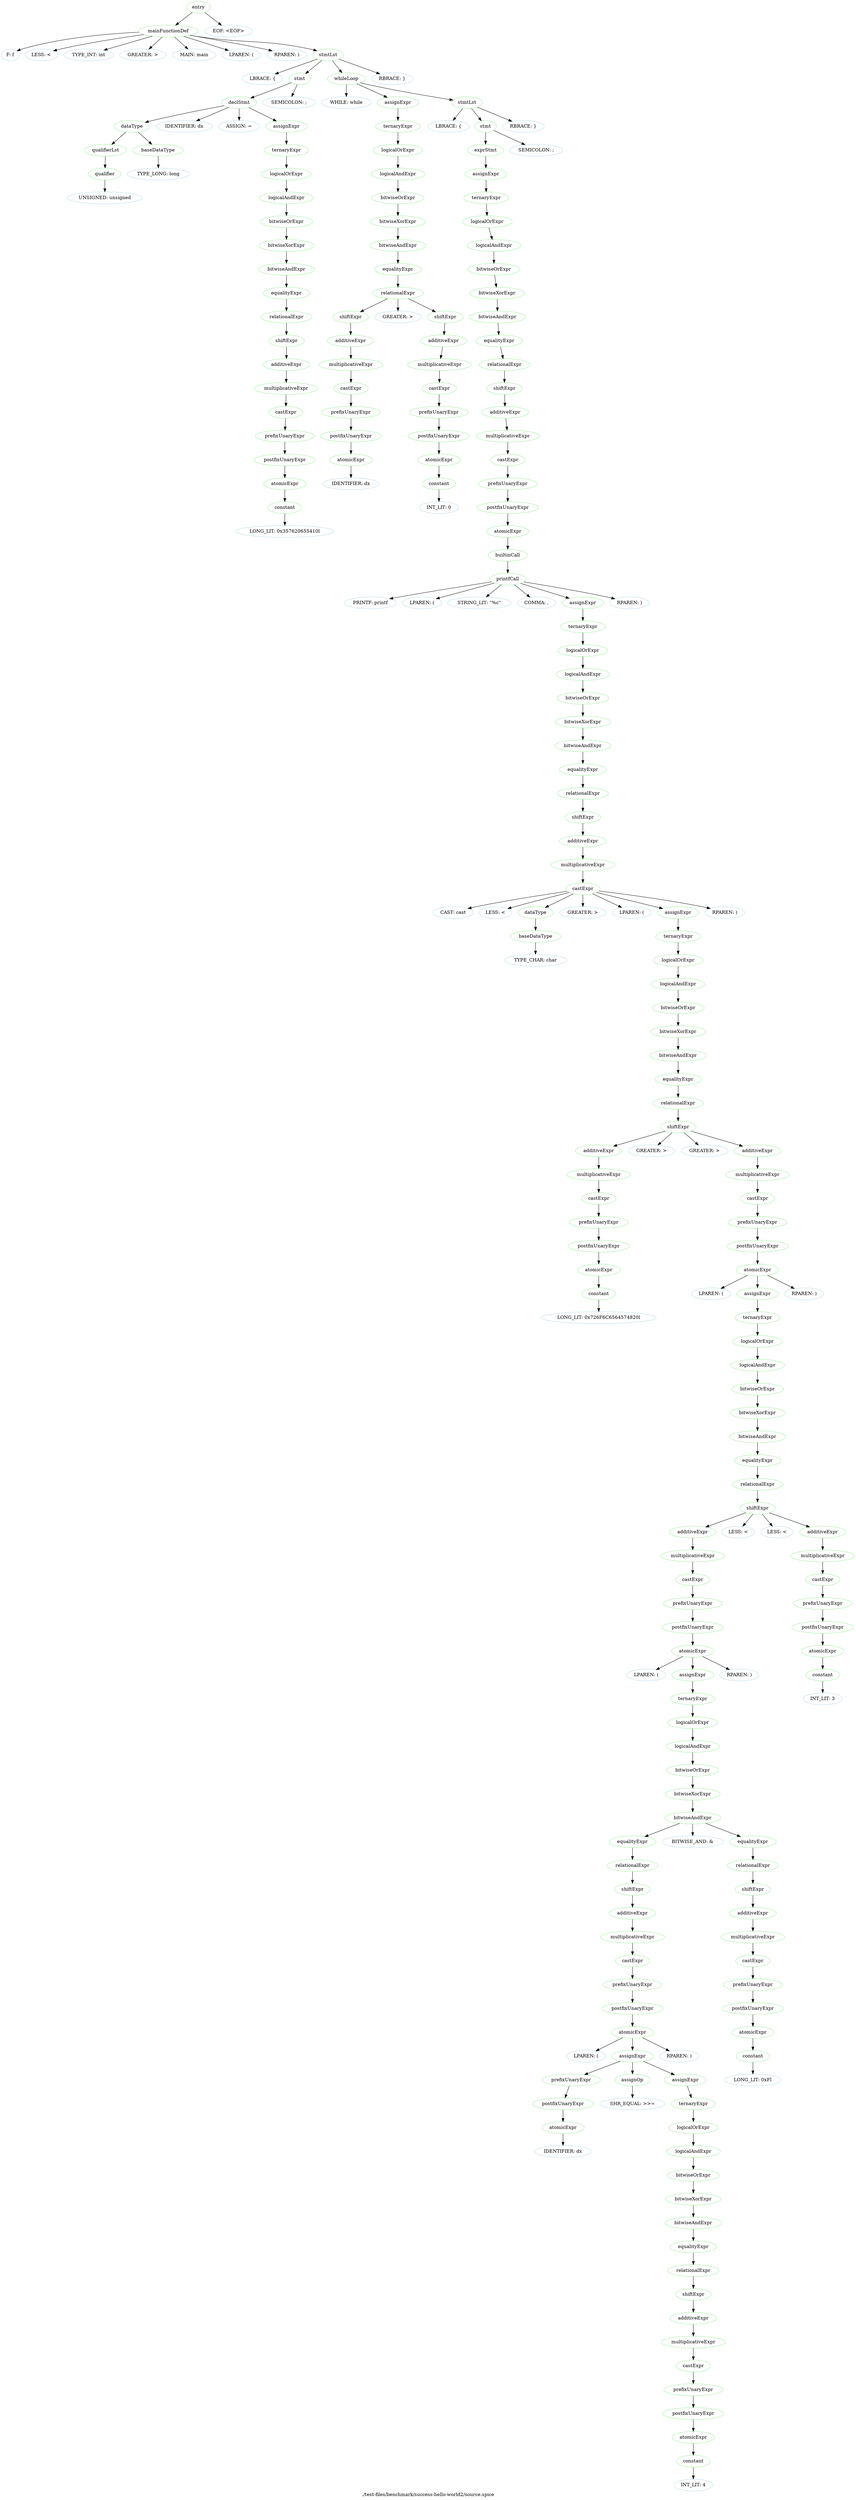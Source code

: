 digraph {
 rankdir="TB";
 label="./test-files/benchmark/success-hello-world2/source.spice";
 L3C0_entry [color="lightgreen",label="entry"];
 L3C0_mainFunctionDef [color="lightgreen",label="mainFunctionDef"];
 L3C0_entry -> L3C0_mainFunctionDef;
 L3C0 [color="lightblue",label="F: f"];
 L3C0_mainFunctionDef -> L3C0
 L3C1 [color="lightblue",label="LESS: <"];
 L3C0_mainFunctionDef -> L3C1
 L3C2 [color="lightblue",label="TYPE_INT: int"];
 L3C0_mainFunctionDef -> L3C2
 L3C5 [color="lightblue",label="GREATER: >"];
 L3C0_mainFunctionDef -> L3C5
 L3C7 [color="lightblue",label="MAIN: main"];
 L3C0_mainFunctionDef -> L3C7
 L3C11 [color="lightblue",label="LPAREN: ("];
 L3C0_mainFunctionDef -> L3C11
 L3C12 [color="lightblue",label="RPAREN: )"];
 L3C0_mainFunctionDef -> L3C12
 L3C14_stmtLst [color="lightgreen",label="stmtLst"];
 L3C0_mainFunctionDef -> L3C14_stmtLst;
 L3C14 [color="lightblue",label="LBRACE: {"];
 L3C14_stmtLst -> L3C14
 L4C4_stmt [color="lightgreen",label="stmt"];
 L3C14_stmtLst -> L4C4_stmt;
 L4C4_declStmt [color="lightgreen",label="declStmt"];
 L4C4_stmt -> L4C4_declStmt;
 L4C4_dataType [color="lightgreen",label="dataType"];
 L4C4_declStmt -> L4C4_dataType;
 L4C4_qualifierLst [color="lightgreen",label="qualifierLst"];
 L4C4_dataType -> L4C4_qualifierLst;
 L4C4_qualifier [color="lightgreen",label="qualifier"];
 L4C4_qualifierLst -> L4C4_qualifier;
 L4C4 [color="lightblue",label="UNSIGNED: unsigned"];
 L4C4_qualifier -> L4C4
 L4C13_baseDataType [color="lightgreen",label="baseDataType"];
 L4C4_dataType -> L4C13_baseDataType;
 L4C13 [color="lightblue",label="TYPE_LONG: long"];
 L4C13_baseDataType -> L4C13
 L4C18 [color="lightblue",label="IDENTIFIER: dx"];
 L4C4_declStmt -> L4C18
 L4C21 [color="lightblue",label="ASSIGN: ="];
 L4C4_declStmt -> L4C21
 L4C23_assignExpr [color="lightgreen",label="assignExpr"];
 L4C4_declStmt -> L4C23_assignExpr;
 L4C23_ternaryExpr [color="lightgreen",label="ternaryExpr"];
 L4C23_assignExpr -> L4C23_ternaryExpr;
 L4C23_logicalOrExpr [color="lightgreen",label="logicalOrExpr"];
 L4C23_ternaryExpr -> L4C23_logicalOrExpr;
 L4C23_logicalAndExpr [color="lightgreen",label="logicalAndExpr"];
 L4C23_logicalOrExpr -> L4C23_logicalAndExpr;
 L4C23_bitwiseOrExpr [color="lightgreen",label="bitwiseOrExpr"];
 L4C23_logicalAndExpr -> L4C23_bitwiseOrExpr;
 L4C23_bitwiseXorExpr [color="lightgreen",label="bitwiseXorExpr"];
 L4C23_bitwiseOrExpr -> L4C23_bitwiseXorExpr;
 L4C23_bitwiseAndExpr [color="lightgreen",label="bitwiseAndExpr"];
 L4C23_bitwiseXorExpr -> L4C23_bitwiseAndExpr;
 L4C23_equalityExpr [color="lightgreen",label="equalityExpr"];
 L4C23_bitwiseAndExpr -> L4C23_equalityExpr;
 L4C23_relationalExpr [color="lightgreen",label="relationalExpr"];
 L4C23_equalityExpr -> L4C23_relationalExpr;
 L4C23_shiftExpr [color="lightgreen",label="shiftExpr"];
 L4C23_relationalExpr -> L4C23_shiftExpr;
 L4C23_additiveExpr [color="lightgreen",label="additiveExpr"];
 L4C23_shiftExpr -> L4C23_additiveExpr;
 L4C23_multiplicativeExpr [color="lightgreen",label="multiplicativeExpr"];
 L4C23_additiveExpr -> L4C23_multiplicativeExpr;
 L4C23_castExpr [color="lightgreen",label="castExpr"];
 L4C23_multiplicativeExpr -> L4C23_castExpr;
 L4C23_prefixUnaryExpr [color="lightgreen",label="prefixUnaryExpr"];
 L4C23_castExpr -> L4C23_prefixUnaryExpr;
 L4C23_postfixUnaryExpr [color="lightgreen",label="postfixUnaryExpr"];
 L4C23_prefixUnaryExpr -> L4C23_postfixUnaryExpr;
 L4C23_atomicExpr [color="lightgreen",label="atomicExpr"];
 L4C23_postfixUnaryExpr -> L4C23_atomicExpr;
 L4C23_constant [color="lightgreen",label="constant"];
 L4C23_atomicExpr -> L4C23_constant;
 L4C23 [color="lightblue",label="LONG_LIT: 0x357620655410l"];
 L4C23_constant -> L4C23
 L4C38 [color="lightblue",label="SEMICOLON: ;"];
 L4C4_stmt -> L4C38
 L5C4_whileLoop [color="lightgreen",label="whileLoop"];
 L3C14_stmtLst -> L5C4_whileLoop;
 L5C4 [color="lightblue",label="WHILE: while"];
 L5C4_whileLoop -> L5C4
 L5C10_assignExpr [color="lightgreen",label="assignExpr"];
 L5C4_whileLoop -> L5C10_assignExpr;
 L5C10_ternaryExpr [color="lightgreen",label="ternaryExpr"];
 L5C10_assignExpr -> L5C10_ternaryExpr;
 L5C10_logicalOrExpr [color="lightgreen",label="logicalOrExpr"];
 L5C10_ternaryExpr -> L5C10_logicalOrExpr;
 L5C10_logicalAndExpr [color="lightgreen",label="logicalAndExpr"];
 L5C10_logicalOrExpr -> L5C10_logicalAndExpr;
 L5C10_bitwiseOrExpr [color="lightgreen",label="bitwiseOrExpr"];
 L5C10_logicalAndExpr -> L5C10_bitwiseOrExpr;
 L5C10_bitwiseXorExpr [color="lightgreen",label="bitwiseXorExpr"];
 L5C10_bitwiseOrExpr -> L5C10_bitwiseXorExpr;
 L5C10_bitwiseAndExpr [color="lightgreen",label="bitwiseAndExpr"];
 L5C10_bitwiseXorExpr -> L5C10_bitwiseAndExpr;
 L5C10_equalityExpr [color="lightgreen",label="equalityExpr"];
 L5C10_bitwiseAndExpr -> L5C10_equalityExpr;
 L5C10_relationalExpr [color="lightgreen",label="relationalExpr"];
 L5C10_equalityExpr -> L5C10_relationalExpr;
 L5C10_shiftExpr [color="lightgreen",label="shiftExpr"];
 L5C10_relationalExpr -> L5C10_shiftExpr;
 L5C10_additiveExpr [color="lightgreen",label="additiveExpr"];
 L5C10_shiftExpr -> L5C10_additiveExpr;
 L5C10_multiplicativeExpr [color="lightgreen",label="multiplicativeExpr"];
 L5C10_additiveExpr -> L5C10_multiplicativeExpr;
 L5C10_castExpr [color="lightgreen",label="castExpr"];
 L5C10_multiplicativeExpr -> L5C10_castExpr;
 L5C10_prefixUnaryExpr [color="lightgreen",label="prefixUnaryExpr"];
 L5C10_castExpr -> L5C10_prefixUnaryExpr;
 L5C10_postfixUnaryExpr [color="lightgreen",label="postfixUnaryExpr"];
 L5C10_prefixUnaryExpr -> L5C10_postfixUnaryExpr;
 L5C10_atomicExpr [color="lightgreen",label="atomicExpr"];
 L5C10_postfixUnaryExpr -> L5C10_atomicExpr;
 L5C10 [color="lightblue",label="IDENTIFIER: dx"];
 L5C10_atomicExpr -> L5C10
 L5C13 [color="lightblue",label="GREATER: >"];
 L5C10_relationalExpr -> L5C13
 L5C15_shiftExpr [color="lightgreen",label="shiftExpr"];
 L5C10_relationalExpr -> L5C15_shiftExpr;
 L5C15_additiveExpr [color="lightgreen",label="additiveExpr"];
 L5C15_shiftExpr -> L5C15_additiveExpr;
 L5C15_multiplicativeExpr [color="lightgreen",label="multiplicativeExpr"];
 L5C15_additiveExpr -> L5C15_multiplicativeExpr;
 L5C15_castExpr [color="lightgreen",label="castExpr"];
 L5C15_multiplicativeExpr -> L5C15_castExpr;
 L5C15_prefixUnaryExpr [color="lightgreen",label="prefixUnaryExpr"];
 L5C15_castExpr -> L5C15_prefixUnaryExpr;
 L5C15_postfixUnaryExpr [color="lightgreen",label="postfixUnaryExpr"];
 L5C15_prefixUnaryExpr -> L5C15_postfixUnaryExpr;
 L5C15_atomicExpr [color="lightgreen",label="atomicExpr"];
 L5C15_postfixUnaryExpr -> L5C15_atomicExpr;
 L5C15_constant [color="lightgreen",label="constant"];
 L5C15_atomicExpr -> L5C15_constant;
 L5C15 [color="lightblue",label="INT_LIT: 0"];
 L5C15_constant -> L5C15
 L5C17_stmtLst [color="lightgreen",label="stmtLst"];
 L5C4_whileLoop -> L5C17_stmtLst;
 L5C17 [color="lightblue",label="LBRACE: {"];
 L5C17_stmtLst -> L5C17
 L6C8_stmt [color="lightgreen",label="stmt"];
 L5C17_stmtLst -> L6C8_stmt;
 L6C8_exprStmt [color="lightgreen",label="exprStmt"];
 L6C8_stmt -> L6C8_exprStmt;
 L6C8_assignExpr [color="lightgreen",label="assignExpr"];
 L6C8_exprStmt -> L6C8_assignExpr;
 L6C8_ternaryExpr [color="lightgreen",label="ternaryExpr"];
 L6C8_assignExpr -> L6C8_ternaryExpr;
 L6C8_logicalOrExpr [color="lightgreen",label="logicalOrExpr"];
 L6C8_ternaryExpr -> L6C8_logicalOrExpr;
 L6C8_logicalAndExpr [color="lightgreen",label="logicalAndExpr"];
 L6C8_logicalOrExpr -> L6C8_logicalAndExpr;
 L6C8_bitwiseOrExpr [color="lightgreen",label="bitwiseOrExpr"];
 L6C8_logicalAndExpr -> L6C8_bitwiseOrExpr;
 L6C8_bitwiseXorExpr [color="lightgreen",label="bitwiseXorExpr"];
 L6C8_bitwiseOrExpr -> L6C8_bitwiseXorExpr;
 L6C8_bitwiseAndExpr [color="lightgreen",label="bitwiseAndExpr"];
 L6C8_bitwiseXorExpr -> L6C8_bitwiseAndExpr;
 L6C8_equalityExpr [color="lightgreen",label="equalityExpr"];
 L6C8_bitwiseAndExpr -> L6C8_equalityExpr;
 L6C8_relationalExpr [color="lightgreen",label="relationalExpr"];
 L6C8_equalityExpr -> L6C8_relationalExpr;
 L6C8_shiftExpr [color="lightgreen",label="shiftExpr"];
 L6C8_relationalExpr -> L6C8_shiftExpr;
 L6C8_additiveExpr [color="lightgreen",label="additiveExpr"];
 L6C8_shiftExpr -> L6C8_additiveExpr;
 L6C8_multiplicativeExpr [color="lightgreen",label="multiplicativeExpr"];
 L6C8_additiveExpr -> L6C8_multiplicativeExpr;
 L6C8_castExpr [color="lightgreen",label="castExpr"];
 L6C8_multiplicativeExpr -> L6C8_castExpr;
 L6C8_prefixUnaryExpr [color="lightgreen",label="prefixUnaryExpr"];
 L6C8_castExpr -> L6C8_prefixUnaryExpr;
 L6C8_postfixUnaryExpr [color="lightgreen",label="postfixUnaryExpr"];
 L6C8_prefixUnaryExpr -> L6C8_postfixUnaryExpr;
 L6C8_atomicExpr [color="lightgreen",label="atomicExpr"];
 L6C8_postfixUnaryExpr -> L6C8_atomicExpr;
 L6C8_builtinCall [color="lightgreen",label="builtinCall"];
 L6C8_atomicExpr -> L6C8_builtinCall;
 L6C8_printfCall [color="lightgreen",label="printfCall"];
 L6C8_builtinCall -> L6C8_printfCall;
 L6C8 [color="lightblue",label="PRINTF: printf"];
 L6C8_printfCall -> L6C8
 L6C14 [color="lightblue",label="LPAREN: ("];
 L6C8_printfCall -> L6C14
 L6C15 [color="lightblue",label="STRING_LIT: \"%c\""];
 L6C8_printfCall -> L6C15
 L6C19 [color="lightblue",label="COMMA: ,"];
 L6C8_printfCall -> L6C19
 L6C21_assignExpr [color="lightgreen",label="assignExpr"];
 L6C8_printfCall -> L6C21_assignExpr;
 L6C21_ternaryExpr [color="lightgreen",label="ternaryExpr"];
 L6C21_assignExpr -> L6C21_ternaryExpr;
 L6C21_logicalOrExpr [color="lightgreen",label="logicalOrExpr"];
 L6C21_ternaryExpr -> L6C21_logicalOrExpr;
 L6C21_logicalAndExpr [color="lightgreen",label="logicalAndExpr"];
 L6C21_logicalOrExpr -> L6C21_logicalAndExpr;
 L6C21_bitwiseOrExpr [color="lightgreen",label="bitwiseOrExpr"];
 L6C21_logicalAndExpr -> L6C21_bitwiseOrExpr;
 L6C21_bitwiseXorExpr [color="lightgreen",label="bitwiseXorExpr"];
 L6C21_bitwiseOrExpr -> L6C21_bitwiseXorExpr;
 L6C21_bitwiseAndExpr [color="lightgreen",label="bitwiseAndExpr"];
 L6C21_bitwiseXorExpr -> L6C21_bitwiseAndExpr;
 L6C21_equalityExpr [color="lightgreen",label="equalityExpr"];
 L6C21_bitwiseAndExpr -> L6C21_equalityExpr;
 L6C21_relationalExpr [color="lightgreen",label="relationalExpr"];
 L6C21_equalityExpr -> L6C21_relationalExpr;
 L6C21_shiftExpr [color="lightgreen",label="shiftExpr"];
 L6C21_relationalExpr -> L6C21_shiftExpr;
 L6C21_additiveExpr [color="lightgreen",label="additiveExpr"];
 L6C21_shiftExpr -> L6C21_additiveExpr;
 L6C21_multiplicativeExpr [color="lightgreen",label="multiplicativeExpr"];
 L6C21_additiveExpr -> L6C21_multiplicativeExpr;
 L6C21_castExpr [color="lightgreen",label="castExpr"];
 L6C21_multiplicativeExpr -> L6C21_castExpr;
 L6C21 [color="lightblue",label="CAST: cast"];
 L6C21_castExpr -> L6C21
 L6C25 [color="lightblue",label="LESS: <"];
 L6C21_castExpr -> L6C25
 L6C26_dataType [color="lightgreen",label="dataType"];
 L6C21_castExpr -> L6C26_dataType;
 L6C26_baseDataType [color="lightgreen",label="baseDataType"];
 L6C26_dataType -> L6C26_baseDataType;
 L6C26 [color="lightblue",label="TYPE_CHAR: char"];
 L6C26_baseDataType -> L6C26
 L6C30 [color="lightblue",label="GREATER: >"];
 L6C21_castExpr -> L6C30
 L6C31 [color="lightblue",label="LPAREN: ("];
 L6C21_castExpr -> L6C31
 L6C32_assignExpr [color="lightgreen",label="assignExpr"];
 L6C21_castExpr -> L6C32_assignExpr;
 L6C32_ternaryExpr [color="lightgreen",label="ternaryExpr"];
 L6C32_assignExpr -> L6C32_ternaryExpr;
 L6C32_logicalOrExpr [color="lightgreen",label="logicalOrExpr"];
 L6C32_ternaryExpr -> L6C32_logicalOrExpr;
 L6C32_logicalAndExpr [color="lightgreen",label="logicalAndExpr"];
 L6C32_logicalOrExpr -> L6C32_logicalAndExpr;
 L6C32_bitwiseOrExpr [color="lightgreen",label="bitwiseOrExpr"];
 L6C32_logicalAndExpr -> L6C32_bitwiseOrExpr;
 L6C32_bitwiseXorExpr [color="lightgreen",label="bitwiseXorExpr"];
 L6C32_bitwiseOrExpr -> L6C32_bitwiseXorExpr;
 L6C32_bitwiseAndExpr [color="lightgreen",label="bitwiseAndExpr"];
 L6C32_bitwiseXorExpr -> L6C32_bitwiseAndExpr;
 L6C32_equalityExpr [color="lightgreen",label="equalityExpr"];
 L6C32_bitwiseAndExpr -> L6C32_equalityExpr;
 L6C32_relationalExpr [color="lightgreen",label="relationalExpr"];
 L6C32_equalityExpr -> L6C32_relationalExpr;
 L6C32_shiftExpr [color="lightgreen",label="shiftExpr"];
 L6C32_relationalExpr -> L6C32_shiftExpr;
 L6C32_additiveExpr [color="lightgreen",label="additiveExpr"];
 L6C32_shiftExpr -> L6C32_additiveExpr;
 L6C32_multiplicativeExpr [color="lightgreen",label="multiplicativeExpr"];
 L6C32_additiveExpr -> L6C32_multiplicativeExpr;
 L6C32_castExpr [color="lightgreen",label="castExpr"];
 L6C32_multiplicativeExpr -> L6C32_castExpr;
 L6C32_prefixUnaryExpr [color="lightgreen",label="prefixUnaryExpr"];
 L6C32_castExpr -> L6C32_prefixUnaryExpr;
 L6C32_postfixUnaryExpr [color="lightgreen",label="postfixUnaryExpr"];
 L6C32_prefixUnaryExpr -> L6C32_postfixUnaryExpr;
 L6C32_atomicExpr [color="lightgreen",label="atomicExpr"];
 L6C32_postfixUnaryExpr -> L6C32_atomicExpr;
 L6C32_constant [color="lightgreen",label="constant"];
 L6C32_atomicExpr -> L6C32_constant;
 L6C32 [color="lightblue",label="LONG_LIT: 0x726F6C6564574820l"];
 L6C32_constant -> L6C32
 L6C52 [color="lightblue",label="GREATER: >"];
 L6C32_shiftExpr -> L6C52
 L6C53 [color="lightblue",label="GREATER: >"];
 L6C32_shiftExpr -> L6C53
 L6C55_additiveExpr [color="lightgreen",label="additiveExpr"];
 L6C32_shiftExpr -> L6C55_additiveExpr;
 L6C55_multiplicativeExpr [color="lightgreen",label="multiplicativeExpr"];
 L6C55_additiveExpr -> L6C55_multiplicativeExpr;
 L6C55_castExpr [color="lightgreen",label="castExpr"];
 L6C55_multiplicativeExpr -> L6C55_castExpr;
 L6C55_prefixUnaryExpr [color="lightgreen",label="prefixUnaryExpr"];
 L6C55_castExpr -> L6C55_prefixUnaryExpr;
 L6C55_postfixUnaryExpr [color="lightgreen",label="postfixUnaryExpr"];
 L6C55_prefixUnaryExpr -> L6C55_postfixUnaryExpr;
 L6C55_atomicExpr [color="lightgreen",label="atomicExpr"];
 L6C55_postfixUnaryExpr -> L6C55_atomicExpr;
 L6C55 [color="lightblue",label="LPAREN: ("];
 L6C55_atomicExpr -> L6C55
 L6C56_assignExpr [color="lightgreen",label="assignExpr"];
 L6C55_atomicExpr -> L6C56_assignExpr;
 L6C56_ternaryExpr [color="lightgreen",label="ternaryExpr"];
 L6C56_assignExpr -> L6C56_ternaryExpr;
 L6C56_logicalOrExpr [color="lightgreen",label="logicalOrExpr"];
 L6C56_ternaryExpr -> L6C56_logicalOrExpr;
 L6C56_logicalAndExpr [color="lightgreen",label="logicalAndExpr"];
 L6C56_logicalOrExpr -> L6C56_logicalAndExpr;
 L6C56_bitwiseOrExpr [color="lightgreen",label="bitwiseOrExpr"];
 L6C56_logicalAndExpr -> L6C56_bitwiseOrExpr;
 L6C56_bitwiseXorExpr [color="lightgreen",label="bitwiseXorExpr"];
 L6C56_bitwiseOrExpr -> L6C56_bitwiseXorExpr;
 L6C56_bitwiseAndExpr [color="lightgreen",label="bitwiseAndExpr"];
 L6C56_bitwiseXorExpr -> L6C56_bitwiseAndExpr;
 L6C56_equalityExpr [color="lightgreen",label="equalityExpr"];
 L6C56_bitwiseAndExpr -> L6C56_equalityExpr;
 L6C56_relationalExpr [color="lightgreen",label="relationalExpr"];
 L6C56_equalityExpr -> L6C56_relationalExpr;
 L6C56_shiftExpr [color="lightgreen",label="shiftExpr"];
 L6C56_relationalExpr -> L6C56_shiftExpr;
 L6C56_additiveExpr [color="lightgreen",label="additiveExpr"];
 L6C56_shiftExpr -> L6C56_additiveExpr;
 L6C56_multiplicativeExpr [color="lightgreen",label="multiplicativeExpr"];
 L6C56_additiveExpr -> L6C56_multiplicativeExpr;
 L6C56_castExpr [color="lightgreen",label="castExpr"];
 L6C56_multiplicativeExpr -> L6C56_castExpr;
 L6C56_prefixUnaryExpr [color="lightgreen",label="prefixUnaryExpr"];
 L6C56_castExpr -> L6C56_prefixUnaryExpr;
 L6C56_postfixUnaryExpr [color="lightgreen",label="postfixUnaryExpr"];
 L6C56_prefixUnaryExpr -> L6C56_postfixUnaryExpr;
 L6C56_atomicExpr [color="lightgreen",label="atomicExpr"];
 L6C56_postfixUnaryExpr -> L6C56_atomicExpr;
 L6C56 [color="lightblue",label="LPAREN: ("];
 L6C56_atomicExpr -> L6C56
 L6C57_assignExpr [color="lightgreen",label="assignExpr"];
 L6C56_atomicExpr -> L6C57_assignExpr;
 L6C57_ternaryExpr [color="lightgreen",label="ternaryExpr"];
 L6C57_assignExpr -> L6C57_ternaryExpr;
 L6C57_logicalOrExpr [color="lightgreen",label="logicalOrExpr"];
 L6C57_ternaryExpr -> L6C57_logicalOrExpr;
 L6C57_logicalAndExpr [color="lightgreen",label="logicalAndExpr"];
 L6C57_logicalOrExpr -> L6C57_logicalAndExpr;
 L6C57_bitwiseOrExpr [color="lightgreen",label="bitwiseOrExpr"];
 L6C57_logicalAndExpr -> L6C57_bitwiseOrExpr;
 L6C57_bitwiseXorExpr [color="lightgreen",label="bitwiseXorExpr"];
 L6C57_bitwiseOrExpr -> L6C57_bitwiseXorExpr;
 L6C57_bitwiseAndExpr [color="lightgreen",label="bitwiseAndExpr"];
 L6C57_bitwiseXorExpr -> L6C57_bitwiseAndExpr;
 L6C57_equalityExpr [color="lightgreen",label="equalityExpr"];
 L6C57_bitwiseAndExpr -> L6C57_equalityExpr;
 L6C57_relationalExpr [color="lightgreen",label="relationalExpr"];
 L6C57_equalityExpr -> L6C57_relationalExpr;
 L6C57_shiftExpr [color="lightgreen",label="shiftExpr"];
 L6C57_relationalExpr -> L6C57_shiftExpr;
 L6C57_additiveExpr [color="lightgreen",label="additiveExpr"];
 L6C57_shiftExpr -> L6C57_additiveExpr;
 L6C57_multiplicativeExpr [color="lightgreen",label="multiplicativeExpr"];
 L6C57_additiveExpr -> L6C57_multiplicativeExpr;
 L6C57_castExpr [color="lightgreen",label="castExpr"];
 L6C57_multiplicativeExpr -> L6C57_castExpr;
 L6C57_prefixUnaryExpr [color="lightgreen",label="prefixUnaryExpr"];
 L6C57_castExpr -> L6C57_prefixUnaryExpr;
 L6C57_postfixUnaryExpr [color="lightgreen",label="postfixUnaryExpr"];
 L6C57_prefixUnaryExpr -> L6C57_postfixUnaryExpr;
 L6C57_atomicExpr [color="lightgreen",label="atomicExpr"];
 L6C57_postfixUnaryExpr -> L6C57_atomicExpr;
 L6C57 [color="lightblue",label="LPAREN: ("];
 L6C57_atomicExpr -> L6C57
 L6C58_assignExpr [color="lightgreen",label="assignExpr"];
 L6C57_atomicExpr -> L6C58_assignExpr;
 L6C58_prefixUnaryExpr [color="lightgreen",label="prefixUnaryExpr"];
 L6C58_assignExpr -> L6C58_prefixUnaryExpr;
 L6C58_postfixUnaryExpr [color="lightgreen",label="postfixUnaryExpr"];
 L6C58_prefixUnaryExpr -> L6C58_postfixUnaryExpr;
 L6C58_atomicExpr [color="lightgreen",label="atomicExpr"];
 L6C58_postfixUnaryExpr -> L6C58_atomicExpr;
 L6C58 [color="lightblue",label="IDENTIFIER: dx"];
 L6C58_atomicExpr -> L6C58
 L6C61_assignOp [color="lightgreen",label="assignOp"];
 L6C58_assignExpr -> L6C61_assignOp;
 L6C61 [color="lightblue",label="SHR_EQUAL: >>="];
 L6C61_assignOp -> L6C61
 L6C65_assignExpr [color="lightgreen",label="assignExpr"];
 L6C58_assignExpr -> L6C65_assignExpr;
 L6C65_ternaryExpr [color="lightgreen",label="ternaryExpr"];
 L6C65_assignExpr -> L6C65_ternaryExpr;
 L6C65_logicalOrExpr [color="lightgreen",label="logicalOrExpr"];
 L6C65_ternaryExpr -> L6C65_logicalOrExpr;
 L6C65_logicalAndExpr [color="lightgreen",label="logicalAndExpr"];
 L6C65_logicalOrExpr -> L6C65_logicalAndExpr;
 L6C65_bitwiseOrExpr [color="lightgreen",label="bitwiseOrExpr"];
 L6C65_logicalAndExpr -> L6C65_bitwiseOrExpr;
 L6C65_bitwiseXorExpr [color="lightgreen",label="bitwiseXorExpr"];
 L6C65_bitwiseOrExpr -> L6C65_bitwiseXorExpr;
 L6C65_bitwiseAndExpr [color="lightgreen",label="bitwiseAndExpr"];
 L6C65_bitwiseXorExpr -> L6C65_bitwiseAndExpr;
 L6C65_equalityExpr [color="lightgreen",label="equalityExpr"];
 L6C65_bitwiseAndExpr -> L6C65_equalityExpr;
 L6C65_relationalExpr [color="lightgreen",label="relationalExpr"];
 L6C65_equalityExpr -> L6C65_relationalExpr;
 L6C65_shiftExpr [color="lightgreen",label="shiftExpr"];
 L6C65_relationalExpr -> L6C65_shiftExpr;
 L6C65_additiveExpr [color="lightgreen",label="additiveExpr"];
 L6C65_shiftExpr -> L6C65_additiveExpr;
 L6C65_multiplicativeExpr [color="lightgreen",label="multiplicativeExpr"];
 L6C65_additiveExpr -> L6C65_multiplicativeExpr;
 L6C65_castExpr [color="lightgreen",label="castExpr"];
 L6C65_multiplicativeExpr -> L6C65_castExpr;
 L6C65_prefixUnaryExpr [color="lightgreen",label="prefixUnaryExpr"];
 L6C65_castExpr -> L6C65_prefixUnaryExpr;
 L6C65_postfixUnaryExpr [color="lightgreen",label="postfixUnaryExpr"];
 L6C65_prefixUnaryExpr -> L6C65_postfixUnaryExpr;
 L6C65_atomicExpr [color="lightgreen",label="atomicExpr"];
 L6C65_postfixUnaryExpr -> L6C65_atomicExpr;
 L6C65_constant [color="lightgreen",label="constant"];
 L6C65_atomicExpr -> L6C65_constant;
 L6C65 [color="lightblue",label="INT_LIT: 4"];
 L6C65_constant -> L6C65
 L6C66 [color="lightblue",label="RPAREN: )"];
 L6C57_atomicExpr -> L6C66
 L6C68 [color="lightblue",label="BITWISE_AND: &"];
 L6C57_bitwiseAndExpr -> L6C68
 L6C70_equalityExpr [color="lightgreen",label="equalityExpr"];
 L6C57_bitwiseAndExpr -> L6C70_equalityExpr;
 L6C70_relationalExpr [color="lightgreen",label="relationalExpr"];
 L6C70_equalityExpr -> L6C70_relationalExpr;
 L6C70_shiftExpr [color="lightgreen",label="shiftExpr"];
 L6C70_relationalExpr -> L6C70_shiftExpr;
 L6C70_additiveExpr [color="lightgreen",label="additiveExpr"];
 L6C70_shiftExpr -> L6C70_additiveExpr;
 L6C70_multiplicativeExpr [color="lightgreen",label="multiplicativeExpr"];
 L6C70_additiveExpr -> L6C70_multiplicativeExpr;
 L6C70_castExpr [color="lightgreen",label="castExpr"];
 L6C70_multiplicativeExpr -> L6C70_castExpr;
 L6C70_prefixUnaryExpr [color="lightgreen",label="prefixUnaryExpr"];
 L6C70_castExpr -> L6C70_prefixUnaryExpr;
 L6C70_postfixUnaryExpr [color="lightgreen",label="postfixUnaryExpr"];
 L6C70_prefixUnaryExpr -> L6C70_postfixUnaryExpr;
 L6C70_atomicExpr [color="lightgreen",label="atomicExpr"];
 L6C70_postfixUnaryExpr -> L6C70_atomicExpr;
 L6C70_constant [color="lightgreen",label="constant"];
 L6C70_atomicExpr -> L6C70_constant;
 L6C70 [color="lightblue",label="LONG_LIT: 0xFl"];
 L6C70_constant -> L6C70
 L6C74 [color="lightblue",label="RPAREN: )"];
 L6C56_atomicExpr -> L6C74
 L6C76 [color="lightblue",label="LESS: <"];
 L6C56_shiftExpr -> L6C76
 L6C77 [color="lightblue",label="LESS: <"];
 L6C56_shiftExpr -> L6C77
 L6C79_additiveExpr [color="lightgreen",label="additiveExpr"];
 L6C56_shiftExpr -> L6C79_additiveExpr;
 L6C79_multiplicativeExpr [color="lightgreen",label="multiplicativeExpr"];
 L6C79_additiveExpr -> L6C79_multiplicativeExpr;
 L6C79_castExpr [color="lightgreen",label="castExpr"];
 L6C79_multiplicativeExpr -> L6C79_castExpr;
 L6C79_prefixUnaryExpr [color="lightgreen",label="prefixUnaryExpr"];
 L6C79_castExpr -> L6C79_prefixUnaryExpr;
 L6C79_postfixUnaryExpr [color="lightgreen",label="postfixUnaryExpr"];
 L6C79_prefixUnaryExpr -> L6C79_postfixUnaryExpr;
 L6C79_atomicExpr [color="lightgreen",label="atomicExpr"];
 L6C79_postfixUnaryExpr -> L6C79_atomicExpr;
 L6C79_constant [color="lightgreen",label="constant"];
 L6C79_atomicExpr -> L6C79_constant;
 L6C79 [color="lightblue",label="INT_LIT: 3"];
 L6C79_constant -> L6C79
 L6C80 [color="lightblue",label="RPAREN: )"];
 L6C55_atomicExpr -> L6C80
 L6C81 [color="lightblue",label="RPAREN: )"];
 L6C21_castExpr -> L6C81
 L6C82 [color="lightblue",label="RPAREN: )"];
 L6C8_printfCall -> L6C82
 L6C83 [color="lightblue",label="SEMICOLON: ;"];
 L6C8_stmt -> L6C83
 L7C4 [color="lightblue",label="RBRACE: }"];
 L5C17_stmtLst -> L7C4
 L8C0 [color="lightblue",label="RBRACE: }"];
 L3C14_stmtLst -> L8C0
 L8C1 [color="lightblue",label="EOF: <EOF>"];
 L3C0_entry -> L8C1
}